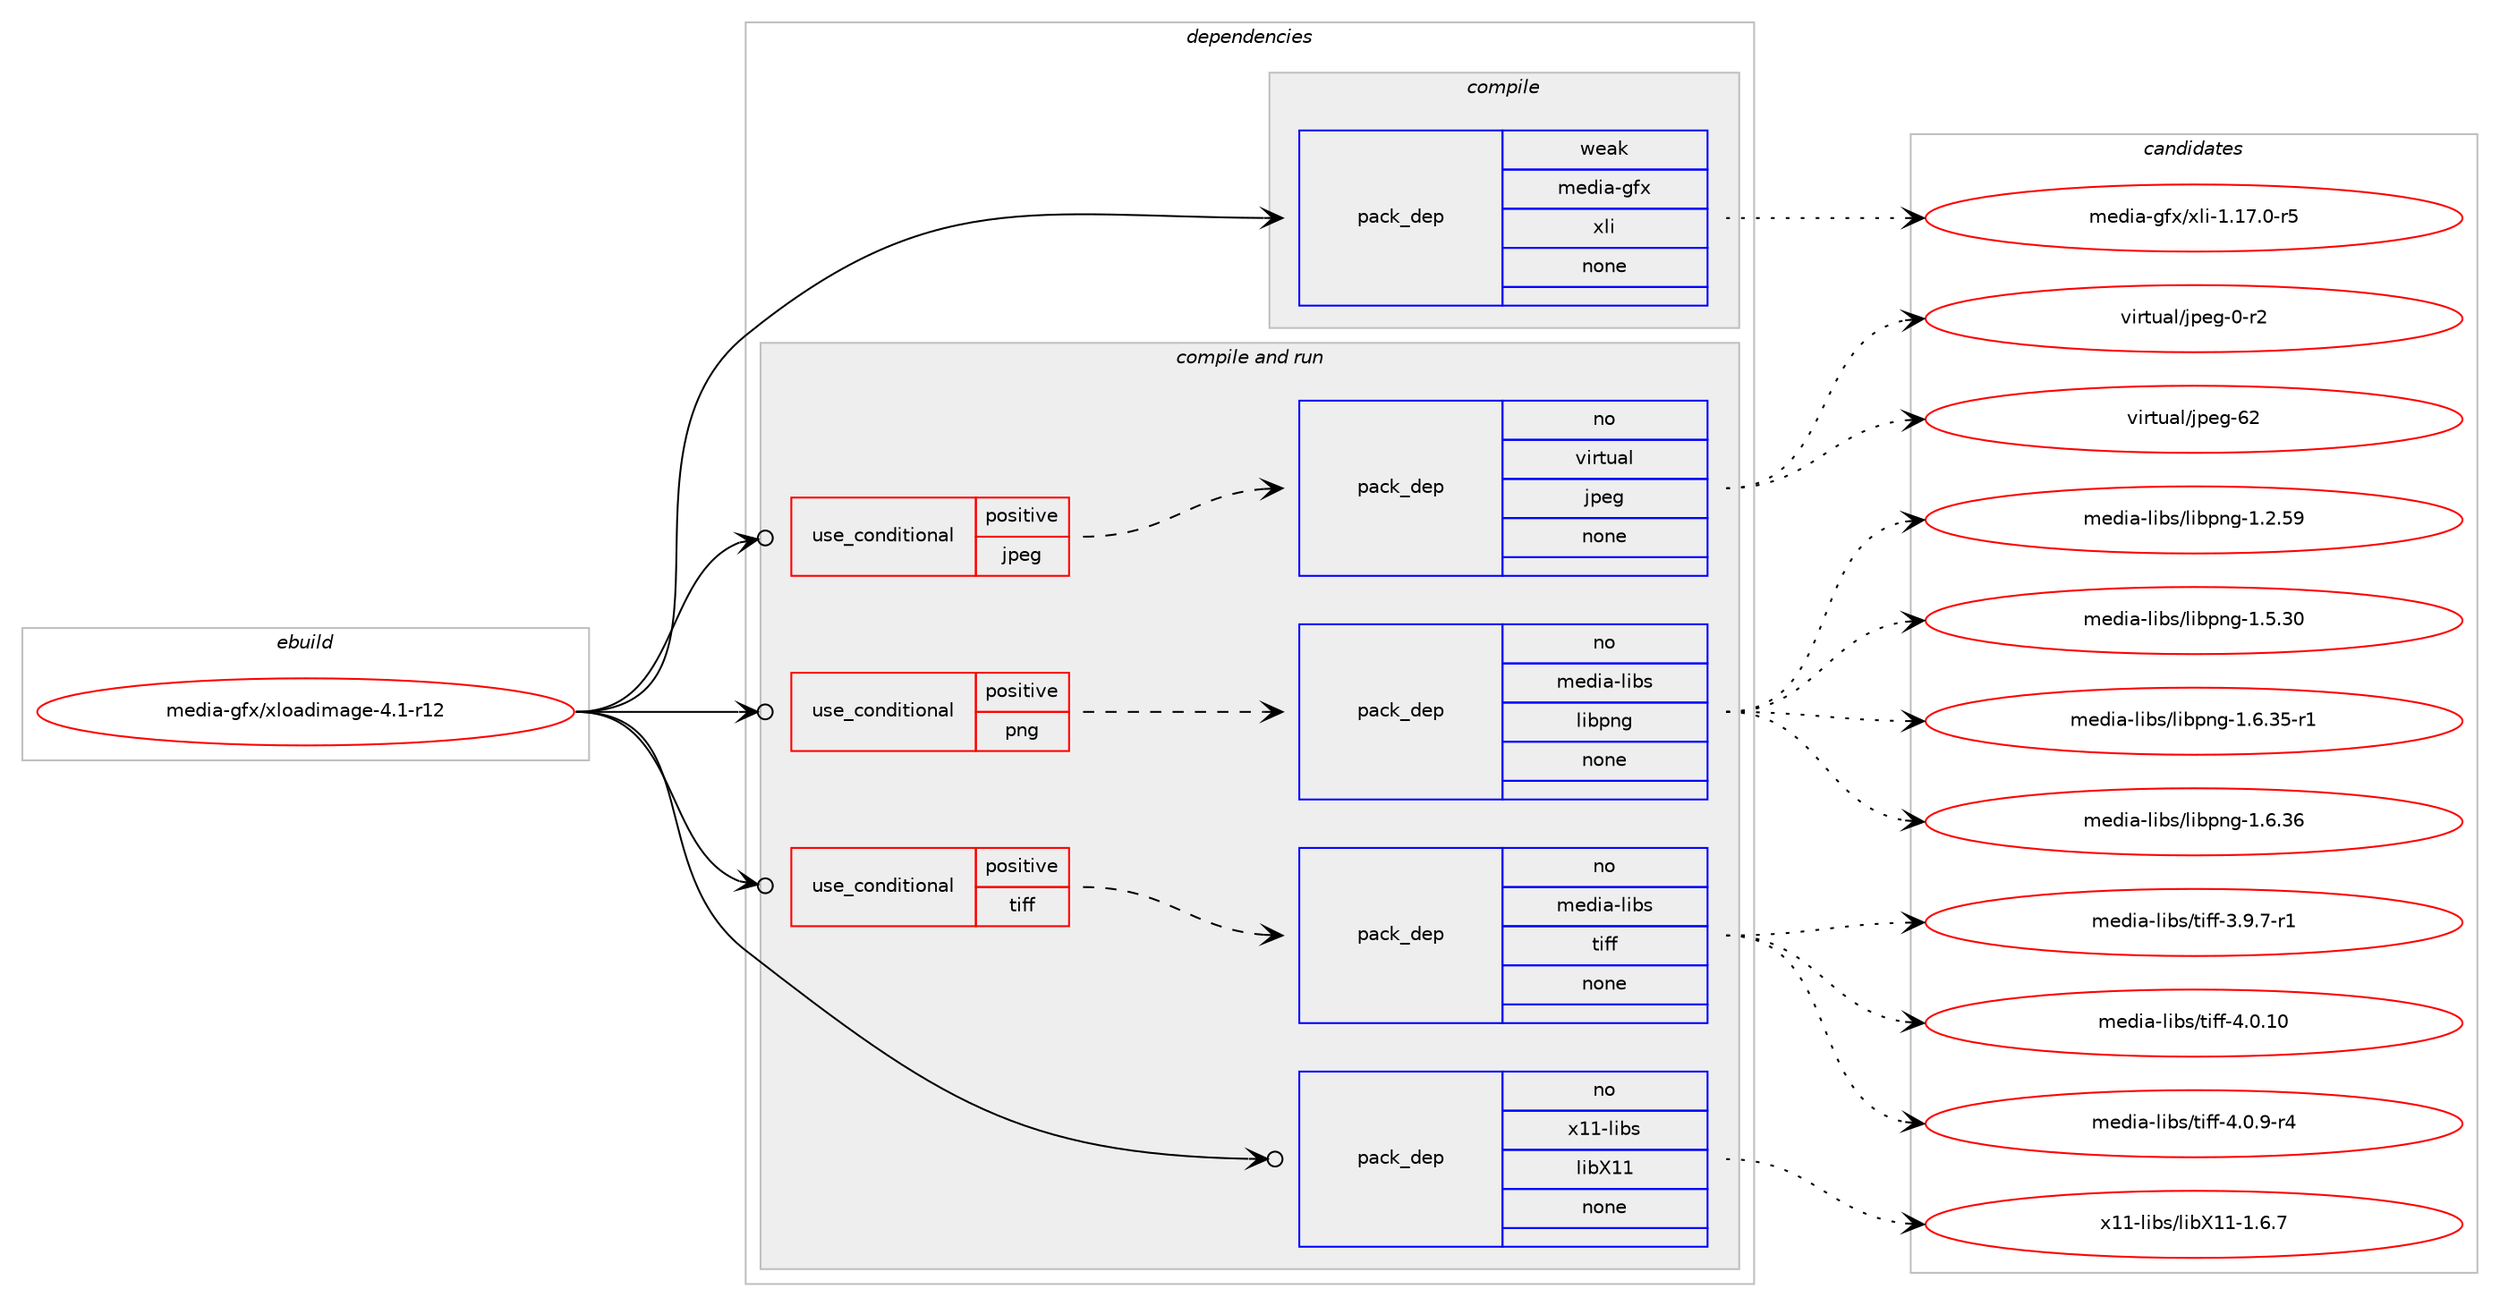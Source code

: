 digraph prolog {

# *************
# Graph options
# *************

newrank=true;
concentrate=true;
compound=true;
graph [rankdir=LR,fontname=Helvetica,fontsize=10,ranksep=1.5];#, ranksep=2.5, nodesep=0.2];
edge  [arrowhead=vee];
node  [fontname=Helvetica,fontsize=10];

# **********
# The ebuild
# **********

subgraph cluster_leftcol {
color=gray;
rank=same;
label=<<i>ebuild</i>>;
id [label="media-gfx/xloadimage-4.1-r12", color=red, width=4, href="../media-gfx/xloadimage-4.1-r12.svg"];
}

# ****************
# The dependencies
# ****************

subgraph cluster_midcol {
color=gray;
label=<<i>dependencies</i>>;
subgraph cluster_compile {
fillcolor="#eeeeee";
style=filled;
label=<<i>compile</i>>;
subgraph pack1149380 {
dependency1608387 [label=<<TABLE BORDER="0" CELLBORDER="1" CELLSPACING="0" CELLPADDING="4" WIDTH="220"><TR><TD ROWSPAN="6" CELLPADDING="30">pack_dep</TD></TR><TR><TD WIDTH="110">weak</TD></TR><TR><TD>media-gfx</TD></TR><TR><TD>xli</TD></TR><TR><TD>none</TD></TR><TR><TD></TD></TR></TABLE>>, shape=none, color=blue];
}
id:e -> dependency1608387:w [weight=20,style="solid",arrowhead="vee"];
}
subgraph cluster_compileandrun {
fillcolor="#eeeeee";
style=filled;
label=<<i>compile and run</i>>;
subgraph cond433362 {
dependency1608388 [label=<<TABLE BORDER="0" CELLBORDER="1" CELLSPACING="0" CELLPADDING="4"><TR><TD ROWSPAN="3" CELLPADDING="10">use_conditional</TD></TR><TR><TD>positive</TD></TR><TR><TD>jpeg</TD></TR></TABLE>>, shape=none, color=red];
subgraph pack1149381 {
dependency1608389 [label=<<TABLE BORDER="0" CELLBORDER="1" CELLSPACING="0" CELLPADDING="4" WIDTH="220"><TR><TD ROWSPAN="6" CELLPADDING="30">pack_dep</TD></TR><TR><TD WIDTH="110">no</TD></TR><TR><TD>virtual</TD></TR><TR><TD>jpeg</TD></TR><TR><TD>none</TD></TR><TR><TD></TD></TR></TABLE>>, shape=none, color=blue];
}
dependency1608388:e -> dependency1608389:w [weight=20,style="dashed",arrowhead="vee"];
}
id:e -> dependency1608388:w [weight=20,style="solid",arrowhead="odotvee"];
subgraph cond433363 {
dependency1608390 [label=<<TABLE BORDER="0" CELLBORDER="1" CELLSPACING="0" CELLPADDING="4"><TR><TD ROWSPAN="3" CELLPADDING="10">use_conditional</TD></TR><TR><TD>positive</TD></TR><TR><TD>png</TD></TR></TABLE>>, shape=none, color=red];
subgraph pack1149382 {
dependency1608391 [label=<<TABLE BORDER="0" CELLBORDER="1" CELLSPACING="0" CELLPADDING="4" WIDTH="220"><TR><TD ROWSPAN="6" CELLPADDING="30">pack_dep</TD></TR><TR><TD WIDTH="110">no</TD></TR><TR><TD>media-libs</TD></TR><TR><TD>libpng</TD></TR><TR><TD>none</TD></TR><TR><TD></TD></TR></TABLE>>, shape=none, color=blue];
}
dependency1608390:e -> dependency1608391:w [weight=20,style="dashed",arrowhead="vee"];
}
id:e -> dependency1608390:w [weight=20,style="solid",arrowhead="odotvee"];
subgraph cond433364 {
dependency1608392 [label=<<TABLE BORDER="0" CELLBORDER="1" CELLSPACING="0" CELLPADDING="4"><TR><TD ROWSPAN="3" CELLPADDING="10">use_conditional</TD></TR><TR><TD>positive</TD></TR><TR><TD>tiff</TD></TR></TABLE>>, shape=none, color=red];
subgraph pack1149383 {
dependency1608393 [label=<<TABLE BORDER="0" CELLBORDER="1" CELLSPACING="0" CELLPADDING="4" WIDTH="220"><TR><TD ROWSPAN="6" CELLPADDING="30">pack_dep</TD></TR><TR><TD WIDTH="110">no</TD></TR><TR><TD>media-libs</TD></TR><TR><TD>tiff</TD></TR><TR><TD>none</TD></TR><TR><TD></TD></TR></TABLE>>, shape=none, color=blue];
}
dependency1608392:e -> dependency1608393:w [weight=20,style="dashed",arrowhead="vee"];
}
id:e -> dependency1608392:w [weight=20,style="solid",arrowhead="odotvee"];
subgraph pack1149384 {
dependency1608394 [label=<<TABLE BORDER="0" CELLBORDER="1" CELLSPACING="0" CELLPADDING="4" WIDTH="220"><TR><TD ROWSPAN="6" CELLPADDING="30">pack_dep</TD></TR><TR><TD WIDTH="110">no</TD></TR><TR><TD>x11-libs</TD></TR><TR><TD>libX11</TD></TR><TR><TD>none</TD></TR><TR><TD></TD></TR></TABLE>>, shape=none, color=blue];
}
id:e -> dependency1608394:w [weight=20,style="solid",arrowhead="odotvee"];
}
subgraph cluster_run {
fillcolor="#eeeeee";
style=filled;
label=<<i>run</i>>;
}
}

# **************
# The candidates
# **************

subgraph cluster_choices {
rank=same;
color=gray;
label=<<i>candidates</i>>;

subgraph choice1149380 {
color=black;
nodesep=1;
choice109101100105974510310212047120108105454946495546484511453 [label="media-gfx/xli-1.17.0-r5", color=red, width=4,href="../media-gfx/xli-1.17.0-r5.svg"];
dependency1608387:e -> choice109101100105974510310212047120108105454946495546484511453:w [style=dotted,weight="100"];
}
subgraph choice1149381 {
color=black;
nodesep=1;
choice118105114116117971084710611210110345484511450 [label="virtual/jpeg-0-r2", color=red, width=4,href="../virtual/jpeg-0-r2.svg"];
choice1181051141161179710847106112101103455450 [label="virtual/jpeg-62", color=red, width=4,href="../virtual/jpeg-62.svg"];
dependency1608389:e -> choice118105114116117971084710611210110345484511450:w [style=dotted,weight="100"];
dependency1608389:e -> choice1181051141161179710847106112101103455450:w [style=dotted,weight="100"];
}
subgraph choice1149382 {
color=black;
nodesep=1;
choice109101100105974510810598115471081059811211010345494650465357 [label="media-libs/libpng-1.2.59", color=red, width=4,href="../media-libs/libpng-1.2.59.svg"];
choice109101100105974510810598115471081059811211010345494653465148 [label="media-libs/libpng-1.5.30", color=red, width=4,href="../media-libs/libpng-1.5.30.svg"];
choice1091011001059745108105981154710810598112110103454946544651534511449 [label="media-libs/libpng-1.6.35-r1", color=red, width=4,href="../media-libs/libpng-1.6.35-r1.svg"];
choice109101100105974510810598115471081059811211010345494654465154 [label="media-libs/libpng-1.6.36", color=red, width=4,href="../media-libs/libpng-1.6.36.svg"];
dependency1608391:e -> choice109101100105974510810598115471081059811211010345494650465357:w [style=dotted,weight="100"];
dependency1608391:e -> choice109101100105974510810598115471081059811211010345494653465148:w [style=dotted,weight="100"];
dependency1608391:e -> choice1091011001059745108105981154710810598112110103454946544651534511449:w [style=dotted,weight="100"];
dependency1608391:e -> choice109101100105974510810598115471081059811211010345494654465154:w [style=dotted,weight="100"];
}
subgraph choice1149383 {
color=black;
nodesep=1;
choice109101100105974510810598115471161051021024551465746554511449 [label="media-libs/tiff-3.9.7-r1", color=red, width=4,href="../media-libs/tiff-3.9.7-r1.svg"];
choice1091011001059745108105981154711610510210245524648464948 [label="media-libs/tiff-4.0.10", color=red, width=4,href="../media-libs/tiff-4.0.10.svg"];
choice109101100105974510810598115471161051021024552464846574511452 [label="media-libs/tiff-4.0.9-r4", color=red, width=4,href="../media-libs/tiff-4.0.9-r4.svg"];
dependency1608393:e -> choice109101100105974510810598115471161051021024551465746554511449:w [style=dotted,weight="100"];
dependency1608393:e -> choice1091011001059745108105981154711610510210245524648464948:w [style=dotted,weight="100"];
dependency1608393:e -> choice109101100105974510810598115471161051021024552464846574511452:w [style=dotted,weight="100"];
}
subgraph choice1149384 {
color=black;
nodesep=1;
choice120494945108105981154710810598884949454946544655 [label="x11-libs/libX11-1.6.7", color=red, width=4,href="../x11-libs/libX11-1.6.7.svg"];
dependency1608394:e -> choice120494945108105981154710810598884949454946544655:w [style=dotted,weight="100"];
}
}

}
